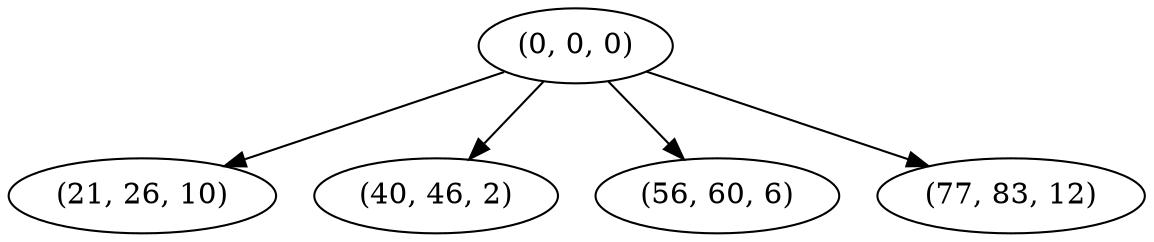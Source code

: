 digraph tree {
    "(0, 0, 0)";
    "(21, 26, 10)";
    "(40, 46, 2)";
    "(56, 60, 6)";
    "(77, 83, 12)";
    "(0, 0, 0)" -> "(21, 26, 10)";
    "(0, 0, 0)" -> "(40, 46, 2)";
    "(0, 0, 0)" -> "(56, 60, 6)";
    "(0, 0, 0)" -> "(77, 83, 12)";
}
